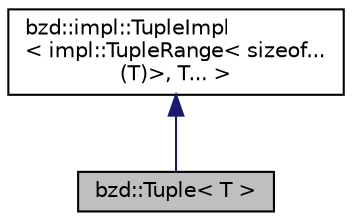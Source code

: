 digraph "bzd::Tuple&lt; T &gt;"
{
  edge [fontname="Helvetica",fontsize="10",labelfontname="Helvetica",labelfontsize="10"];
  node [fontname="Helvetica",fontsize="10",shape=record];
  Node2 [label="bzd::Tuple\< T \>",height=0.2,width=0.4,color="black", fillcolor="grey75", style="filled", fontcolor="black"];
  Node3 -> Node2 [dir="back",color="midnightblue",fontsize="10",style="solid",fontname="Helvetica"];
  Node3 [label="bzd::impl::TupleImpl\l\< impl::TupleRange\< sizeof...\l(T)\>, T... \>",height=0.2,width=0.4,color="black", fillcolor="white", style="filled",URL="$classbzd_1_1impl_1_1TupleImpl.html"];
}
